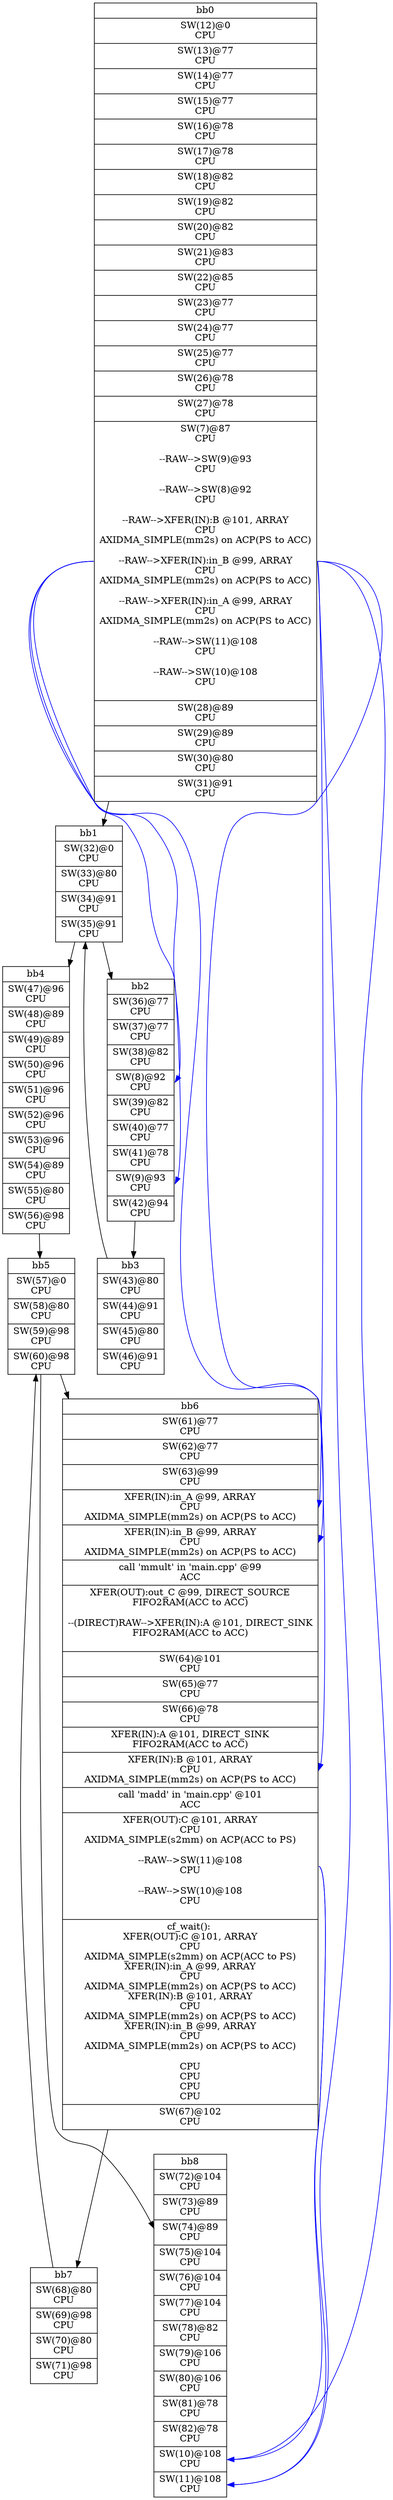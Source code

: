 digraph CDFG {
node [shape=record];
bb0 [shape=record, label = "{bb0|<x0x23212c0>SW(12)@0\nCPU\n|<x0x2474000>SW(13)@77\nCPU\n|<x0x24741d0>SW(14)@77\nCPU\n|<x0x2474410>SW(15)@77\nCPU\n|<x0x2474650>SW(16)@78\nCPU\n|<x0x2474890>SW(17)@78\nCPU\n|<x0x2474ad0>SW(18)@82\nCPU\n|<x0x2474ce0>SW(19)@82\nCPU\n|<x0x2474ef0>SW(20)@82\nCPU\n|<x0x2475130>SW(21)@83\nCPU\n|<x0x2475370>SW(22)@85\nCPU\n|<x0x24755b0>SW(23)@77\nCPU\n|<x0x24757f0>SW(24)@77\nCPU\n|<x0x2475a10>SW(25)@77\nCPU\n|<x0x2475c30>SW(26)@78\nCPU\n|<x0x2475e50>SW(27)@78\nCPU\n|<x0x246df90>SW(7)@87\nCPU\n\n--RAW--\>SW(9)@93\nCPU\n\n--RAW--\>SW(8)@92\nCPU\n\n--RAW--\>XFER(IN):B @101, ARRAY\nCPU\nAXIDMA_SIMPLE(mm2s) on ACP(PS to ACC)\n\n--RAW--\>XFER(IN):in_B @99, ARRAY\nCPU\nAXIDMA_SIMPLE(mm2s) on ACP(PS to ACC)\n\n--RAW--\>XFER(IN):in_A @99, ARRAY\nCPU\nAXIDMA_SIMPLE(mm2s) on ACP(PS to ACC)\n\n--RAW--\>SW(11)@108\nCPU\n\n--RAW--\>SW(10)@108\nCPU\n\n|<x0x2476070>SW(28)@89\nCPU\n|<x0x2476280>SW(29)@89\nCPU\n|<x0x24764c0>SW(30)@80\nCPU\n|<x0x2476700>SW(31)@91\nCPU\n}"];
bb1 [shape=record, label = "{bb1|<x0x2476af0>SW(32)@0\nCPU\n|<x0x2476c40>SW(33)@80\nCPU\n|<x0x2476e10>SW(34)@91\nCPU\n|<x0x2477000>SW(35)@91\nCPU\n}"];
bb2 [shape=record, label = "{bb2|<x0x24768f0>SW(36)@77\nCPU\n|<x0x24775d0>SW(37)@77\nCPU\n|<x0x247b820>SW(38)@82\nCPU\n|<x0x246f0c0>SW(8)@92\nCPU\n|<x0x247b9d0>SW(39)@82\nCPU\n|<x0x247bc30>SW(40)@77\nCPU\n|<x0x247be50>SW(41)@78\nCPU\n|<x0x246f5d0>SW(9)@93\nCPU\n|<x0x247c070>SW(42)@94\nCPU\n}"];
bb3 [shape=record, label = "{bb3|<x0x247c280>SW(43)@80\nCPU\n|<x0x247c5e0>SW(44)@91\nCPU\n|<x0x247c7d0>SW(45)@80\nCPU\n|<x0x247ca10>SW(46)@91\nCPU\n}"];
bb4 [shape=record, label = "{bb4|<x0x247cc20>SW(47)@96\nCPU\n|<x0x247d020>SW(48)@89\nCPU\n|<x0x247d240>SW(49)@89\nCPU\n|<x0x247d480>SW(50)@96\nCPU\n|<x0x247d670>SW(51)@96\nCPU\n|<x0x247d880>SW(52)@96\nCPU\n|<x0x247dac0>SW(53)@96\nCPU\n|<x0x247dcb0>SW(54)@89\nCPU\n|<x0x247def0>SW(55)@80\nCPU\n|<x0x247e130>SW(56)@98\nCPU\n}"];
bb5 [shape=record, label = "{bb5|<x0x247e320>SW(57)@0\nCPU\n|<x0x247e670>SW(58)@80\nCPU\n|<x0x247e820>SW(59)@98\nCPU\n|<x0x247ea10>SW(60)@98\nCPU\n}"];
bb6 [shape=record, label = "{bb6|<x0x247ec20>SW(61)@77\nCPU\n|<x0x247efa0>SW(62)@77\nCPU\n|<x0x247f1c0>SW(63)@99\nCPU\n|<x0x2482800>XFER(IN):in_A @99, ARRAY\nCPU\nAXIDMA_SIMPLE(mm2s) on ACP(PS to ACC)\n|<x0x24828e0>XFER(IN):in_B @99, ARRAY\nCPU\nAXIDMA_SIMPLE(mm2s) on ACP(PS to ACC)\n|<x0x2320130>call 'mmult' in 'main.cpp' @99\nACC\n|<x0x24829c0>XFER(OUT):out_C @99, DIRECT_SOURCE\nFIFO2RAM(ACC to ACC)\n\n--(DIRECT)RAW--\>XFER(IN):A @101, DIRECT_SINK\nFIFO2RAM(ACC to ACC)\n\n|<x0x247f3e0>SW(64)@101\nCPU\n|<x0x247f640>SW(65)@77\nCPU\n|<x0x247f880>SW(66)@78\nCPU\n|<x0x2482ad0>XFER(IN):A @101, DIRECT_SINK\nFIFO2RAM(ACC to ACC)\n|<x0x2482be0>XFER(IN):B @101, ARRAY\nCPU\nAXIDMA_SIMPLE(mm2s) on ACP(PS to ACC)\n|<x0x246a250>call 'madd' in 'main.cpp' @101\nACC\n|<x0x2482cf0>XFER(OUT):C @101, ARRAY\nCPU\nAXIDMA_SIMPLE(s2mm) on ACP(ACC to PS)\n\n--RAW--\>SW(11)@108\nCPU\n\n--RAW--\>SW(10)@108\nCPU\n\n|<x0x246fd30>cf_wait(): \nXFER(OUT):C @101, ARRAY\nCPU\nAXIDMA_SIMPLE(s2mm) on ACP(ACC to PS)\nXFER(IN):in_A @99, ARRAY\nCPU\nAXIDMA_SIMPLE(mm2s) on ACP(PS to ACC)\nXFER(IN):B @101, ARRAY\nCPU\nAXIDMA_SIMPLE(mm2s) on ACP(PS to ACC)\nXFER(IN):in_B @99, ARRAY\nCPU\nAXIDMA_SIMPLE(mm2s) on ACP(PS to ACC)\n\nCPU\nCPU\nCPU\nCPU\n|<x0x247fb70>SW(67)@102\nCPU\n}"];
bb7 [shape=record, label = "{bb7|<x0x247fd50>SW(68)@80\nCPU\n|<x0x2480040>SW(69)@98\nCPU\n|<x0x2480230>SW(70)@80\nCPU\n|<x0x2480470>SW(71)@98\nCPU\n}"];
bb8 [shape=record, label = "{bb8|<x0x2480680>SW(72)@104\nCPU\n|<x0x2480b20>SW(73)@89\nCPU\n|<x0x2480d40>SW(74)@89\nCPU\n|<x0x2480f80>SW(75)@104\nCPU\n|<x0x2481170>SW(76)@104\nCPU\n|<x0x2481380>SW(77)@104\nCPU\n|<x0x24815f0>SW(78)@82\nCPU\n|<x0x2481810>SW(79)@106\nCPU\n|<x0x2481a00>SW(80)@106\nCPU\n|<x0x2481c10>SW(81)@78\nCPU\n|<x0x2481e50>SW(82)@78\nCPU\n|<x0x2322bb0>SW(10)@108\nCPU\n|<x0x23205c0>SW(11)@108\nCPU\n}"];
bb0 -> bb1
bb1 -> bb2
bb1 -> bb4
bb2 -> bb3
bb3 -> bb1
bb4 -> bb5
bb5 -> bb6
bb5 -> bb8
bb6 -> bb7
bb7 -> bb5
bb0:x0x246df90 -> bb2:x0x246f5d0[color=blue]
bb0:x0x246df90 -> bb2:x0x246f0c0[color=blue]
bb0:x0x246df90 -> bb6:x0x2482be0[color=blue]
bb0:x0x246df90 -> bb6:x0x24828e0[color=blue]
bb0:x0x246df90 -> bb6:x0x2482800[color=blue]
bb0:x0x246df90 -> bb8:x0x23205c0[color=blue]
bb0:x0x246df90 -> bb8:x0x2322bb0[color=blue]
bb6:x0x2482cf0 -> bb8:x0x23205c0[color=blue]
bb6:x0x2482cf0 -> bb8:x0x2322bb0[color=blue]
}

